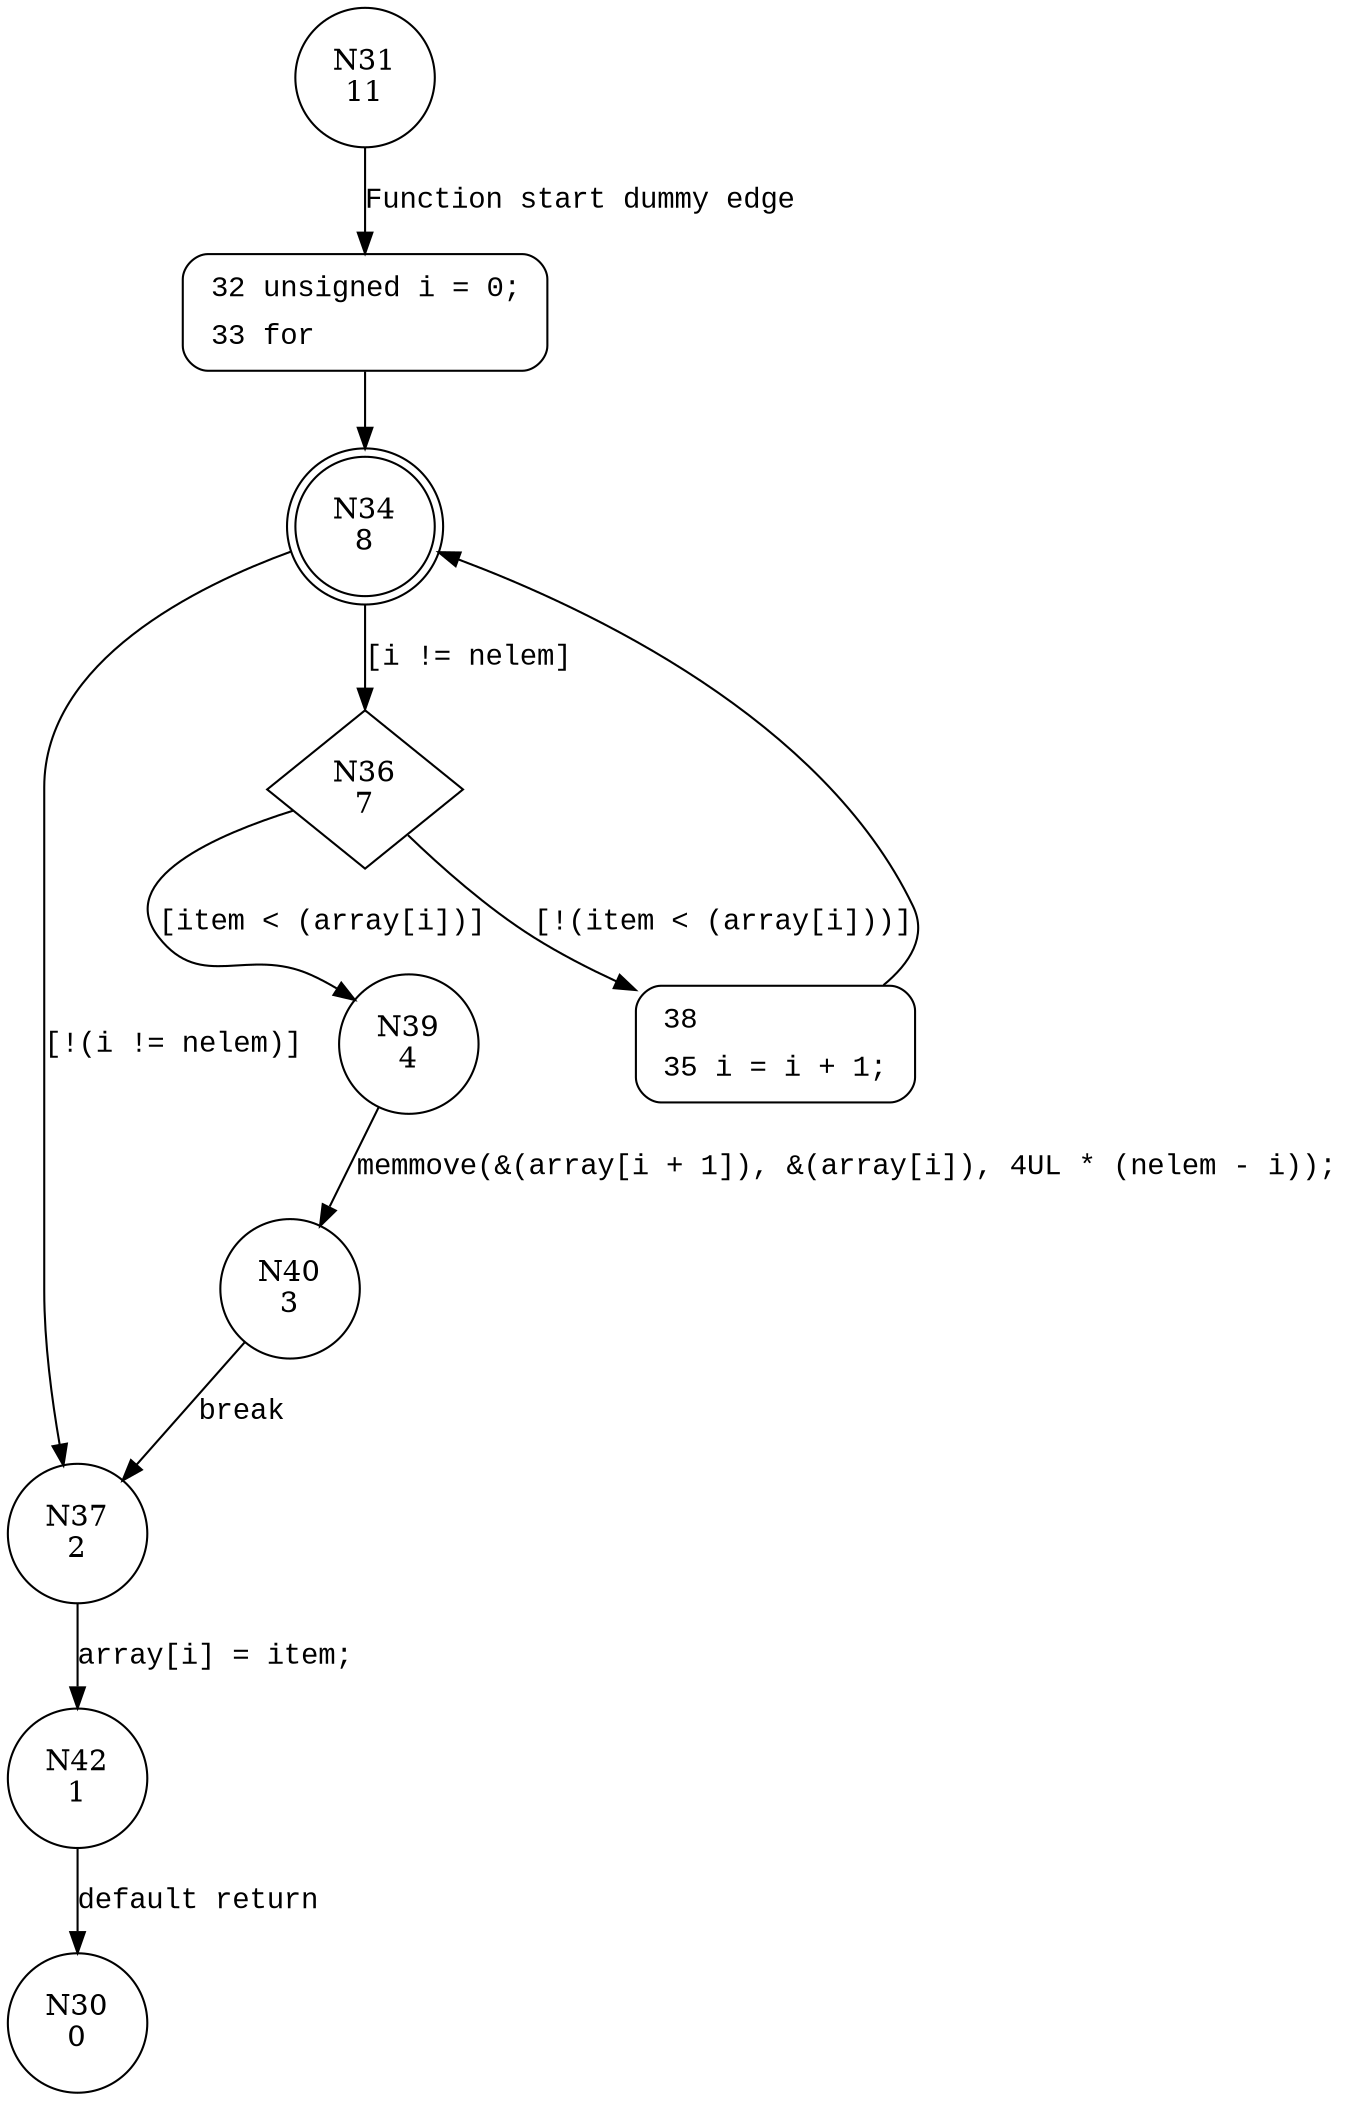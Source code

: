 digraph insert_ordered {
31 [shape="circle" label="N31\n11"]
32 [shape="circle" label="N32\n10"]
34 [shape="doublecircle" label="N34\n8"]
36 [shape="diamond" label="N36\n7"]
37 [shape="circle" label="N37\n2"]
42 [shape="circle" label="N42\n1"]
39 [shape="circle" label="N39\n4"]
38 [shape="circle" label="N38\n6"]
40 [shape="circle" label="N40\n3"]
30 [shape="circle" label="N30\n0"]
32 [style="filled,bold" penwidth="1" fillcolor="white" fontname="Courier New" shape="Mrecord" label=<<table border="0" cellborder="0" cellpadding="3" bgcolor="white"><tr><td align="right">32</td><td align="left">unsigned i = 0;</td></tr><tr><td align="right">33</td><td align="left">for</td></tr></table>>]
32 -> 34[label=""]
38 [style="filled,bold" penwidth="1" fillcolor="white" fontname="Courier New" shape="Mrecord" label=<<table border="0" cellborder="0" cellpadding="3" bgcolor="white"><tr><td align="right">38</td><td align="left"></td></tr><tr><td align="right">35</td><td align="left">i = i + 1;</td></tr></table>>]
38 -> 34[label=""]
31 -> 32 [label="Function start dummy edge" fontname="Courier New"]
34 -> 36 [label="[i != nelem]" fontname="Courier New"]
34 -> 37 [label="[!(i != nelem)]" fontname="Courier New"]
37 -> 42 [label="array[i] = item;" fontname="Courier New"]
36 -> 39 [label="[item < (array[i])]" fontname="Courier New"]
36 -> 38 [label="[!(item < (array[i]))]" fontname="Courier New"]
39 -> 40 [label="memmove(&(array[i + 1]), &(array[i]), 4UL * (nelem - i));" fontname="Courier New"]
42 -> 30 [label="default return" fontname="Courier New"]
40 -> 37 [label="break" fontname="Courier New"]
}